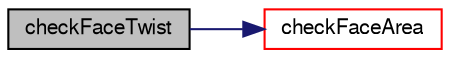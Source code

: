 digraph "checkFaceTwist"
{
  bgcolor="transparent";
  edge [fontname="FreeSans",fontsize="10",labelfontname="FreeSans",labelfontsize="10"];
  node [fontname="FreeSans",fontsize="10",shape=record];
  rankdir="LR";
  Node1492 [label="checkFaceTwist",height=0.2,width=0.4,color="black", fillcolor="grey75", style="filled", fontcolor="black"];
  Node1492 -> Node1493 [color="midnightblue",fontsize="10",style="solid",fontname="FreeSans"];
  Node1493 [label="checkFaceArea",height=0.2,width=0.4,color="red",URL="$a25146.html#aabcbbc8097fd006fb0cb024853b5d4f1"];
}

